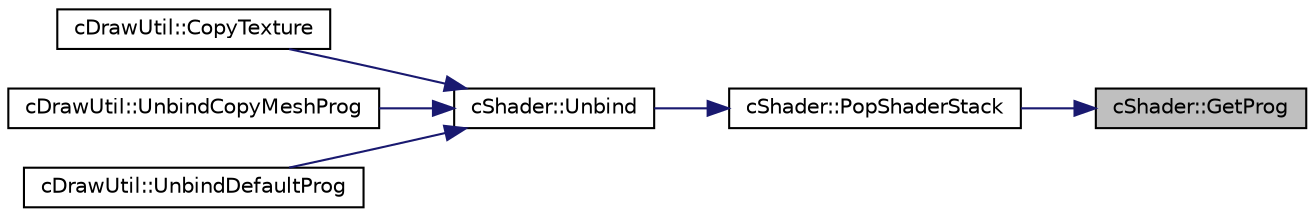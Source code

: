 digraph "cShader::GetProg"
{
 // LATEX_PDF_SIZE
  edge [fontname="Helvetica",fontsize="10",labelfontname="Helvetica",labelfontsize="10"];
  node [fontname="Helvetica",fontsize="10",shape=record];
  rankdir="RL";
  Node1 [label="cShader::GetProg",height=0.2,width=0.4,color="black", fillcolor="grey75", style="filled", fontcolor="black",tooltip=" "];
  Node1 -> Node2 [dir="back",color="midnightblue",fontsize="10",style="solid",fontname="Helvetica"];
  Node2 [label="cShader::PopShaderStack",height=0.2,width=0.4,color="black", fillcolor="white", style="filled",URL="$classc_shader.html#ad0464bd2a4dc698b78a28b2949240985",tooltip=" "];
  Node2 -> Node3 [dir="back",color="midnightblue",fontsize="10",style="solid",fontname="Helvetica"];
  Node3 [label="cShader::Unbind",height=0.2,width=0.4,color="black", fillcolor="white", style="filled",URL="$classc_shader.html#a063cc0144744d50e19255e51354c423b",tooltip=" "];
  Node3 -> Node4 [dir="back",color="midnightblue",fontsize="10",style="solid",fontname="Helvetica"];
  Node4 [label="cDrawUtil::CopyTexture",height=0.2,width=0.4,color="black", fillcolor="white", style="filled",URL="$classc_draw_util.html#a17a0dbb8ea4761cf7d480340eb64cac7",tooltip=" "];
  Node3 -> Node5 [dir="back",color="midnightblue",fontsize="10",style="solid",fontname="Helvetica"];
  Node5 [label="cDrawUtil::UnbindCopyMeshProg",height=0.2,width=0.4,color="black", fillcolor="white", style="filled",URL="$classc_draw_util.html#afd8332e401eeda872958e2a4688f6ed0",tooltip=" "];
  Node3 -> Node6 [dir="back",color="midnightblue",fontsize="10",style="solid",fontname="Helvetica"];
  Node6 [label="cDrawUtil::UnbindDefaultProg",height=0.2,width=0.4,color="black", fillcolor="white", style="filled",URL="$classc_draw_util.html#a03aedc83ad281b3238298eb1a8125266",tooltip=" "];
}
